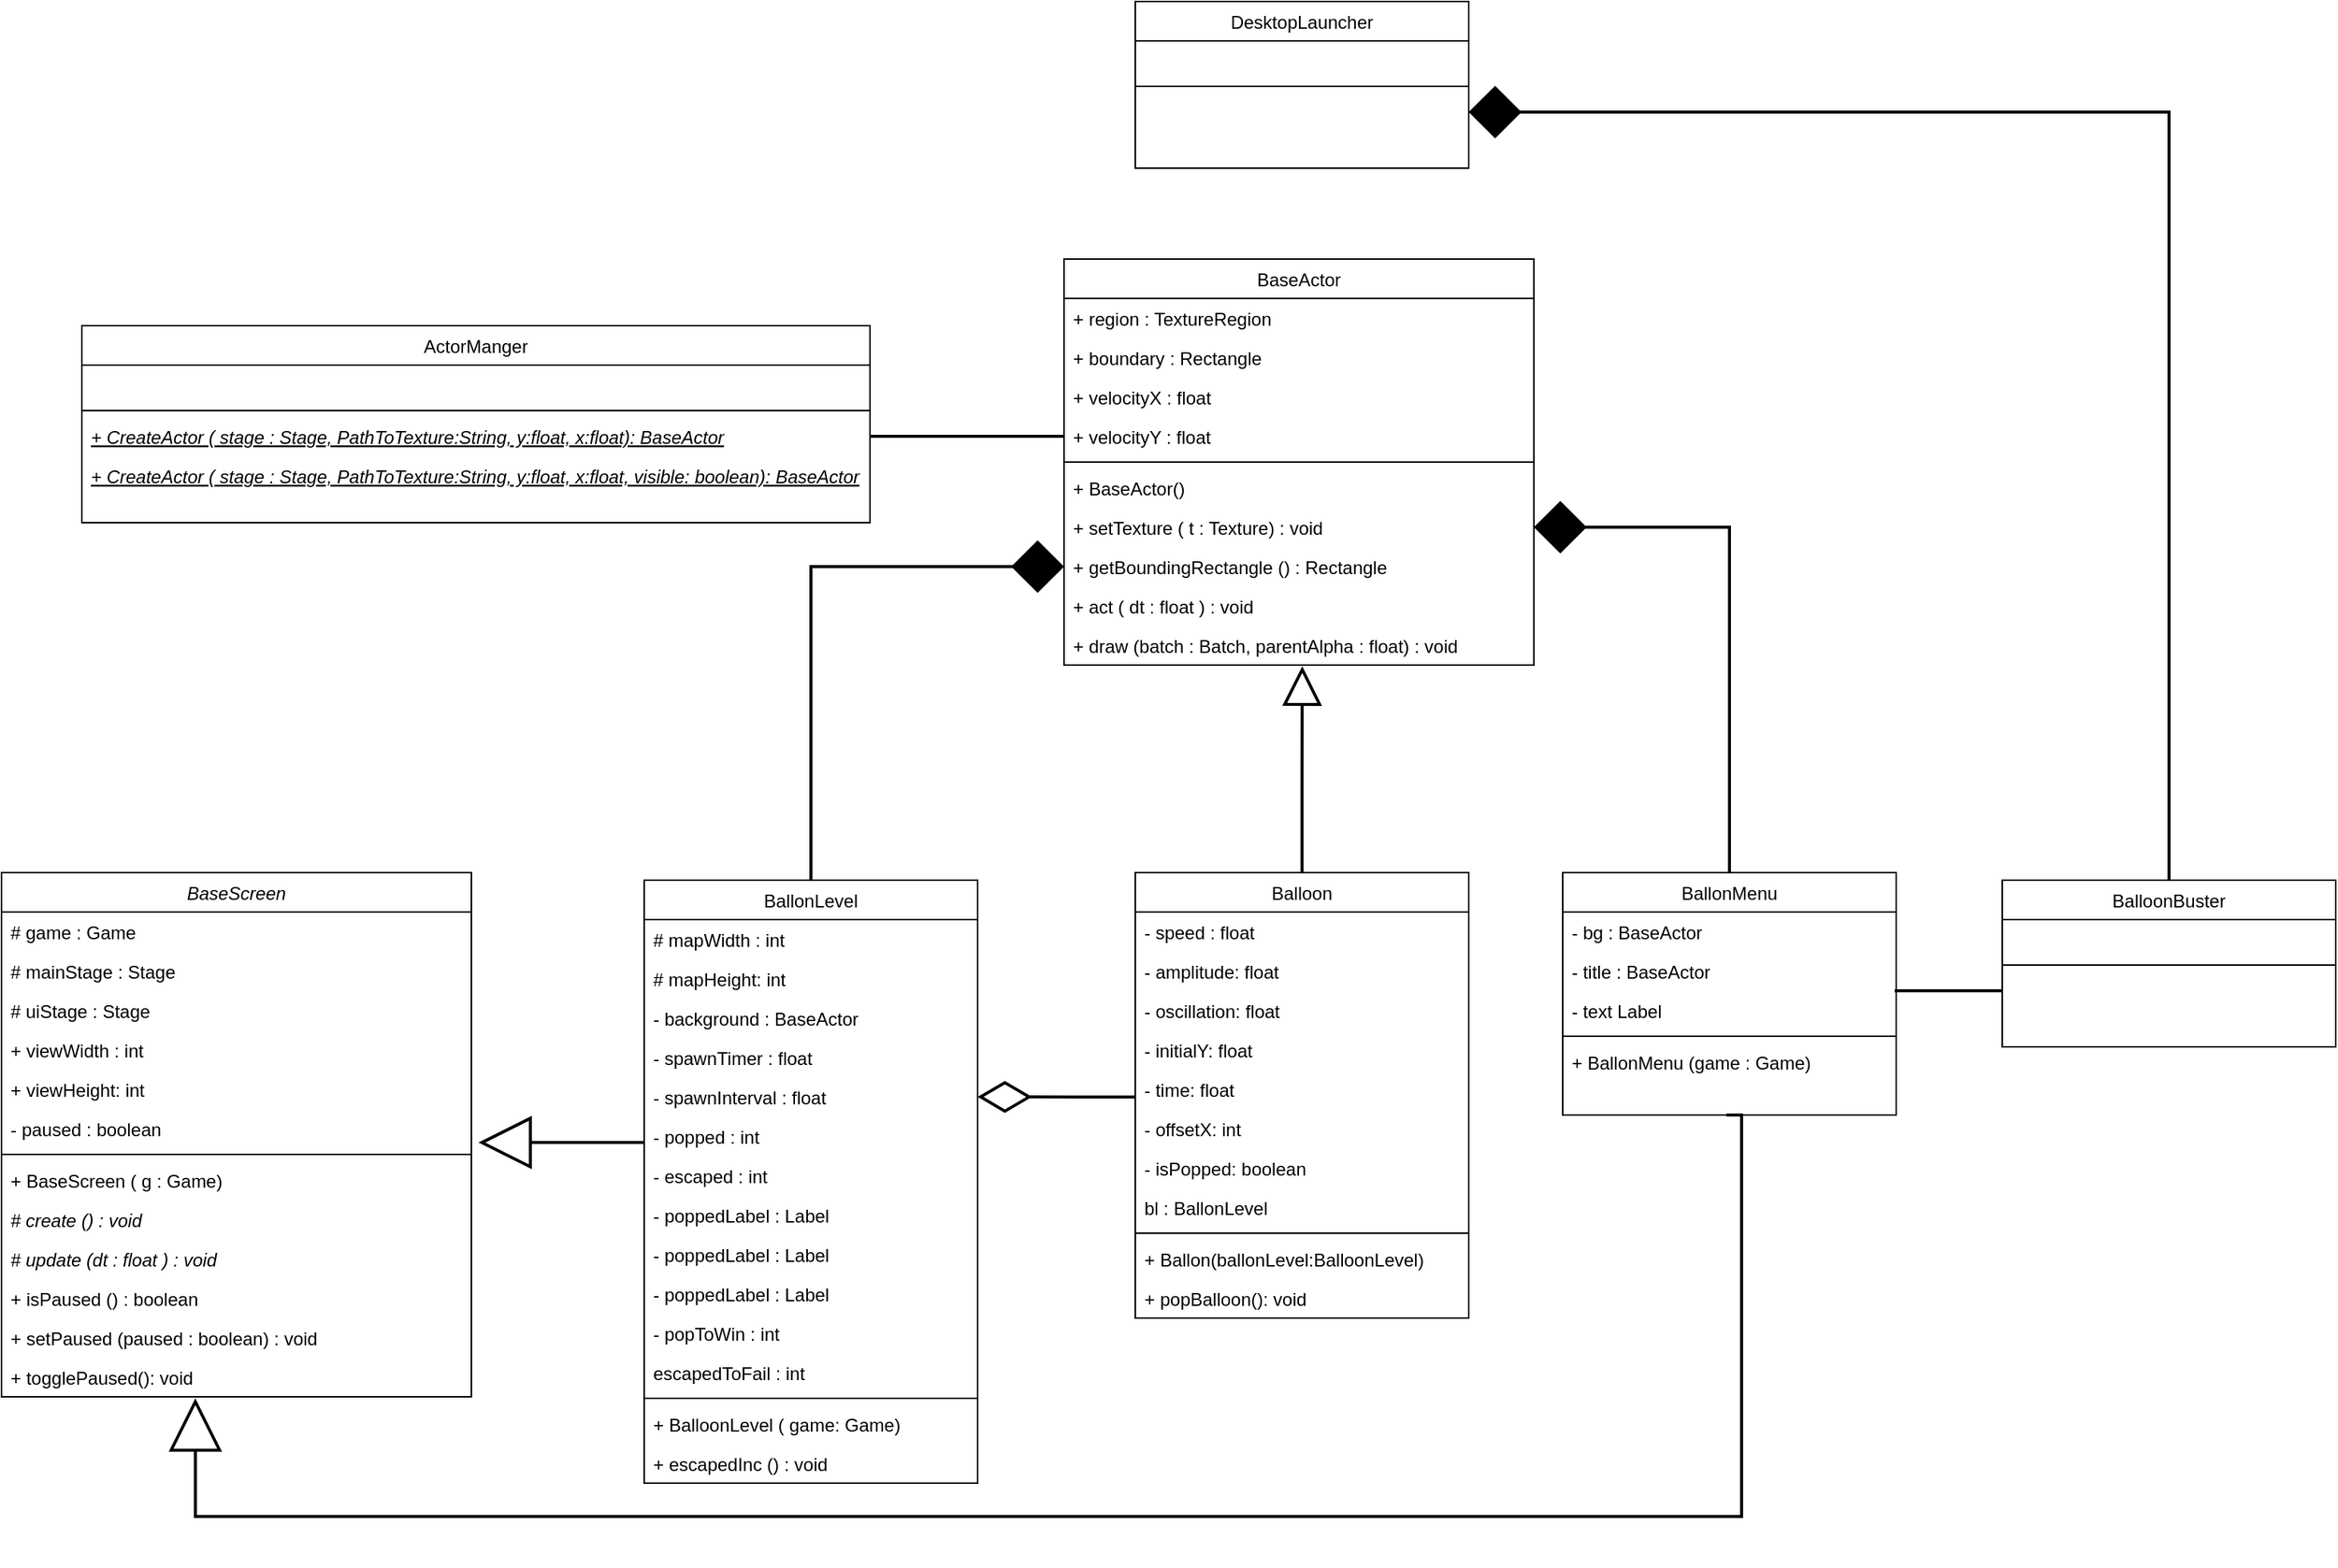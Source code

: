 <mxfile version="14.1.8" type="device"><diagram id="C5RBs43oDa-KdzZeNtuy" name="Class Diagram"><mxGraphModel dx="620" dy="2019" grid="1" gridSize="10" guides="1" tooltips="1" connect="1" arrows="1" fold="1" page="1" pageScale="1" pageWidth="827" pageHeight="1169" math="0" shadow="0"><root><mxCell id="WIyWlLk6GJQsqaUBKTNV-0"/><mxCell id="WIyWlLk6GJQsqaUBKTNV-1" parent="WIyWlLk6GJQsqaUBKTNV-0"/><mxCell id="-4Z1oU5VyTWTx1FfSNbP-3" value="ActorManger" style="swimlane;fontStyle=0;align=center;verticalAlign=top;childLayout=stackLayout;horizontal=1;startSize=26;horizontalStack=0;resizeParent=1;resizeLast=0;collapsible=1;marginBottom=0;rounded=0;shadow=0;strokeWidth=1;" vertex="1" parent="WIyWlLk6GJQsqaUBKTNV-1"><mxGeometry x="973" y="-246" width="520" height="130" as="geometry"><mxRectangle x="230" y="140" width="160" height="26" as="alternateBounds"/></mxGeometry></mxCell><mxCell id="-4Z1oU5VyTWTx1FfSNbP-4" value=" " style="text;align=left;verticalAlign=top;spacingLeft=4;spacingRight=4;overflow=hidden;rotatable=0;points=[[0,0.5],[1,0.5]];portConstraint=eastwest;rounded=0;shadow=0;html=0;" vertex="1" parent="-4Z1oU5VyTWTx1FfSNbP-3"><mxGeometry y="26" width="520" height="26" as="geometry"/></mxCell><mxCell id="-4Z1oU5VyTWTx1FfSNbP-5" value="" style="line;html=1;strokeWidth=1;align=left;verticalAlign=middle;spacingTop=-1;spacingLeft=3;spacingRight=3;rotatable=0;labelPosition=right;points=[];portConstraint=eastwest;" vertex="1" parent="-4Z1oU5VyTWTx1FfSNbP-3"><mxGeometry y="52" width="520" height="8" as="geometry"/></mxCell><mxCell id="-4Z1oU5VyTWTx1FfSNbP-6" value="+ CreateActor ( stage : Stage, PathToTexture:String, y:float, x:float): BaseActor" style="text;align=left;verticalAlign=top;spacingLeft=4;spacingRight=4;overflow=hidden;rotatable=0;points=[[0,0.5],[1,0.5]];portConstraint=eastwest;fontStyle=6;" vertex="1" parent="-4Z1oU5VyTWTx1FfSNbP-3"><mxGeometry y="60" width="520" height="26" as="geometry"/></mxCell><mxCell id="-4Z1oU5VyTWTx1FfSNbP-7" value="+ CreateActor ( stage : Stage, PathToTexture:String, y:float, x:float, visible: boolean): BaseActor" style="text;align=left;verticalAlign=top;spacingLeft=4;spacingRight=4;overflow=hidden;rotatable=0;points=[[0,0.5],[1,0.5]];portConstraint=eastwest;fontStyle=6;" vertex="1" parent="-4Z1oU5VyTWTx1FfSNbP-3"><mxGeometry y="86" width="520" height="26" as="geometry"/></mxCell><mxCell id="-4Z1oU5VyTWTx1FfSNbP-8" style="edgeStyle=orthogonalEdgeStyle;rounded=0;orthogonalLoop=1;jettySize=auto;html=1;exitX=0.5;exitY=0;exitDx=0;exitDy=0;entryX=0.507;entryY=1.028;entryDx=0;entryDy=0;entryPerimeter=0;endArrow=block;endFill=0;strokeWidth=2;endSize=21;" edge="1" parent="WIyWlLk6GJQsqaUBKTNV-1" source="-4Z1oU5VyTWTx1FfSNbP-9" target="-4Z1oU5VyTWTx1FfSNbP-61"><mxGeometry relative="1" as="geometry"/></mxCell><mxCell id="-4Z1oU5VyTWTx1FfSNbP-9" value="Balloon" style="swimlane;fontStyle=0;align=center;verticalAlign=top;childLayout=stackLayout;horizontal=1;startSize=26;horizontalStack=0;resizeParent=1;resizeLast=0;collapsible=1;marginBottom=0;rounded=0;shadow=0;strokeWidth=1;" vertex="1" parent="WIyWlLk6GJQsqaUBKTNV-1"><mxGeometry x="1668" y="115" width="220" height="294" as="geometry"><mxRectangle x="230" y="140" width="160" height="26" as="alternateBounds"/></mxGeometry></mxCell><mxCell id="-4Z1oU5VyTWTx1FfSNbP-10" value="- speed : float" style="text;align=left;verticalAlign=top;spacingLeft=4;spacingRight=4;overflow=hidden;rotatable=0;points=[[0,0.5],[1,0.5]];portConstraint=eastwest;rounded=0;shadow=0;html=0;" vertex="1" parent="-4Z1oU5VyTWTx1FfSNbP-9"><mxGeometry y="26" width="220" height="26" as="geometry"/></mxCell><mxCell id="-4Z1oU5VyTWTx1FfSNbP-11" value="- amplitude: float" style="text;align=left;verticalAlign=top;spacingLeft=4;spacingRight=4;overflow=hidden;rotatable=0;points=[[0,0.5],[1,0.5]];portConstraint=eastwest;rounded=0;shadow=0;html=0;" vertex="1" parent="-4Z1oU5VyTWTx1FfSNbP-9"><mxGeometry y="52" width="220" height="26" as="geometry"/></mxCell><mxCell id="-4Z1oU5VyTWTx1FfSNbP-12" value="- oscillation: float" style="text;align=left;verticalAlign=top;spacingLeft=4;spacingRight=4;overflow=hidden;rotatable=0;points=[[0,0.5],[1,0.5]];portConstraint=eastwest;rounded=0;shadow=0;html=0;" vertex="1" parent="-4Z1oU5VyTWTx1FfSNbP-9"><mxGeometry y="78" width="220" height="26" as="geometry"/></mxCell><mxCell id="-4Z1oU5VyTWTx1FfSNbP-13" value="- initialY: float" style="text;align=left;verticalAlign=top;spacingLeft=4;spacingRight=4;overflow=hidden;rotatable=0;points=[[0,0.5],[1,0.5]];portConstraint=eastwest;rounded=0;shadow=0;html=0;" vertex="1" parent="-4Z1oU5VyTWTx1FfSNbP-9"><mxGeometry y="104" width="220" height="26" as="geometry"/></mxCell><mxCell id="-4Z1oU5VyTWTx1FfSNbP-14" value="- time: float" style="text;align=left;verticalAlign=top;spacingLeft=4;spacingRight=4;overflow=hidden;rotatable=0;points=[[0,0.5],[1,0.5]];portConstraint=eastwest;rounded=0;shadow=0;html=0;" vertex="1" parent="-4Z1oU5VyTWTx1FfSNbP-9"><mxGeometry y="130" width="220" height="26" as="geometry"/></mxCell><mxCell id="-4Z1oU5VyTWTx1FfSNbP-15" value="- offsetX: int" style="text;align=left;verticalAlign=top;spacingLeft=4;spacingRight=4;overflow=hidden;rotatable=0;points=[[0,0.5],[1,0.5]];portConstraint=eastwest;rounded=0;shadow=0;html=0;" vertex="1" parent="-4Z1oU5VyTWTx1FfSNbP-9"><mxGeometry y="156" width="220" height="26" as="geometry"/></mxCell><mxCell id="-4Z1oU5VyTWTx1FfSNbP-16" value="- isPopped: boolean" style="text;align=left;verticalAlign=top;spacingLeft=4;spacingRight=4;overflow=hidden;rotatable=0;points=[[0,0.5],[1,0.5]];portConstraint=eastwest;rounded=0;shadow=0;html=0;" vertex="1" parent="-4Z1oU5VyTWTx1FfSNbP-9"><mxGeometry y="182" width="220" height="26" as="geometry"/></mxCell><mxCell id="-4Z1oU5VyTWTx1FfSNbP-17" value="bl : BallonLevel" style="text;align=left;verticalAlign=top;spacingLeft=4;spacingRight=4;overflow=hidden;rotatable=0;points=[[0,0.5],[1,0.5]];portConstraint=eastwest;rounded=0;shadow=0;html=0;" vertex="1" parent="-4Z1oU5VyTWTx1FfSNbP-9"><mxGeometry y="208" width="220" height="26" as="geometry"/></mxCell><mxCell id="-4Z1oU5VyTWTx1FfSNbP-18" value="" style="line;html=1;strokeWidth=1;align=left;verticalAlign=middle;spacingTop=-1;spacingLeft=3;spacingRight=3;rotatable=0;labelPosition=right;points=[];portConstraint=eastwest;" vertex="1" parent="-4Z1oU5VyTWTx1FfSNbP-9"><mxGeometry y="234" width="220" height="8" as="geometry"/></mxCell><mxCell id="-4Z1oU5VyTWTx1FfSNbP-19" value="+ Ballon(ballonLevel:BalloonLevel) " style="text;align=left;verticalAlign=top;spacingLeft=4;spacingRight=4;overflow=hidden;rotatable=0;points=[[0,0.5],[1,0.5]];portConstraint=eastwest;fontStyle=0;" vertex="1" parent="-4Z1oU5VyTWTx1FfSNbP-9"><mxGeometry y="242" width="220" height="26" as="geometry"/></mxCell><mxCell id="-4Z1oU5VyTWTx1FfSNbP-20" value="+ popBalloon(): void" style="text;align=left;verticalAlign=top;spacingLeft=4;spacingRight=4;overflow=hidden;rotatable=0;points=[[0,0.5],[1,0.5]];portConstraint=eastwest;fontStyle=0;" vertex="1" parent="-4Z1oU5VyTWTx1FfSNbP-9"><mxGeometry y="268" width="220" height="26" as="geometry"/></mxCell><mxCell id="-4Z1oU5VyTWTx1FfSNbP-21" style="edgeStyle=orthogonalEdgeStyle;rounded=0;orthogonalLoop=1;jettySize=auto;html=1;exitX=0.5;exitY=0;exitDx=0;exitDy=0;entryX=1;entryY=0.5;entryDx=0;entryDy=0;endArrow=diamond;endFill=1;endSize=30;strokeWidth=2;" edge="1" parent="WIyWlLk6GJQsqaUBKTNV-1" source="-4Z1oU5VyTWTx1FfSNbP-22" target="-4Z1oU5VyTWTx1FfSNbP-79"><mxGeometry relative="1" as="geometry"/></mxCell><mxCell id="-4Z1oU5VyTWTx1FfSNbP-22" value="BalloonBuster" style="swimlane;fontStyle=0;align=center;verticalAlign=top;childLayout=stackLayout;horizontal=1;startSize=26;horizontalStack=0;resizeParent=1;resizeLast=0;collapsible=1;marginBottom=0;rounded=0;shadow=0;strokeWidth=1;" vertex="1" parent="WIyWlLk6GJQsqaUBKTNV-1"><mxGeometry x="2240" y="120" width="220" height="110" as="geometry"><mxRectangle x="230" y="140" width="160" height="26" as="alternateBounds"/></mxGeometry></mxCell><mxCell id="-4Z1oU5VyTWTx1FfSNbP-23" value=" " style="text;align=left;verticalAlign=top;spacingLeft=4;spacingRight=4;overflow=hidden;rotatable=0;points=[[0,0.5],[1,0.5]];portConstraint=eastwest;rounded=0;shadow=0;html=0;" vertex="1" parent="-4Z1oU5VyTWTx1FfSNbP-22"><mxGeometry y="26" width="220" height="26" as="geometry"/></mxCell><mxCell id="-4Z1oU5VyTWTx1FfSNbP-24" value="" style="line;html=1;strokeWidth=1;align=left;verticalAlign=middle;spacingTop=-1;spacingLeft=3;spacingRight=3;rotatable=0;labelPosition=right;points=[];portConstraint=eastwest;" vertex="1" parent="-4Z1oU5VyTWTx1FfSNbP-22"><mxGeometry y="52" width="220" height="8" as="geometry"/></mxCell><mxCell id="-4Z1oU5VyTWTx1FfSNbP-25" value=" " style="text;align=left;verticalAlign=top;spacingLeft=4;spacingRight=4;overflow=hidden;rotatable=0;points=[[0,0.5],[1,0.5]];portConstraint=eastwest;fontStyle=0;" vertex="1" parent="-4Z1oU5VyTWTx1FfSNbP-22"><mxGeometry y="60" width="220" height="26" as="geometry"/></mxCell><mxCell id="-4Z1oU5VyTWTx1FfSNbP-26" style="edgeStyle=orthogonalEdgeStyle;rounded=0;orthogonalLoop=1;jettySize=auto;html=1;exitX=0.5;exitY=0;exitDx=0;exitDy=0;entryX=0;entryY=0.5;entryDx=0;entryDy=0;endArrow=diamond;endFill=1;endSize=30;strokeWidth=2;" edge="1" parent="WIyWlLk6GJQsqaUBKTNV-1" source="-4Z1oU5VyTWTx1FfSNbP-27" target="-4Z1oU5VyTWTx1FfSNbP-59"><mxGeometry relative="1" as="geometry"/></mxCell><mxCell id="-4Z1oU5VyTWTx1FfSNbP-27" value="BallonLevel" style="swimlane;fontStyle=0;align=center;verticalAlign=top;childLayout=stackLayout;horizontal=1;startSize=26;horizontalStack=0;resizeParent=1;resizeLast=0;collapsible=1;marginBottom=0;rounded=0;shadow=0;strokeWidth=1;" vertex="1" parent="WIyWlLk6GJQsqaUBKTNV-1"><mxGeometry x="1344" y="120" width="220" height="398" as="geometry"><mxRectangle x="230" y="140" width="160" height="26" as="alternateBounds"/></mxGeometry></mxCell><mxCell id="-4Z1oU5VyTWTx1FfSNbP-28" value="# mapWidth : int" style="text;align=left;verticalAlign=top;spacingLeft=4;spacingRight=4;overflow=hidden;rotatable=0;points=[[0,0.5],[1,0.5]];portConstraint=eastwest;rounded=0;shadow=0;html=0;" vertex="1" parent="-4Z1oU5VyTWTx1FfSNbP-27"><mxGeometry y="26" width="220" height="26" as="geometry"/></mxCell><mxCell id="-4Z1oU5VyTWTx1FfSNbP-29" value="# mapHeight: int" style="text;align=left;verticalAlign=top;spacingLeft=4;spacingRight=4;overflow=hidden;rotatable=0;points=[[0,0.5],[1,0.5]];portConstraint=eastwest;rounded=0;shadow=0;html=0;" vertex="1" parent="-4Z1oU5VyTWTx1FfSNbP-27"><mxGeometry y="52" width="220" height="26" as="geometry"/></mxCell><mxCell id="-4Z1oU5VyTWTx1FfSNbP-30" value="- background : BaseActor" style="text;align=left;verticalAlign=top;spacingLeft=4;spacingRight=4;overflow=hidden;rotatable=0;points=[[0,0.5],[1,0.5]];portConstraint=eastwest;rounded=0;shadow=0;html=0;" vertex="1" parent="-4Z1oU5VyTWTx1FfSNbP-27"><mxGeometry y="78" width="220" height="26" as="geometry"/></mxCell><mxCell id="-4Z1oU5VyTWTx1FfSNbP-31" value="- spawnTimer : float" style="text;align=left;verticalAlign=top;spacingLeft=4;spacingRight=4;overflow=hidden;rotatable=0;points=[[0,0.5],[1,0.5]];portConstraint=eastwest;rounded=0;shadow=0;html=0;" vertex="1" parent="-4Z1oU5VyTWTx1FfSNbP-27"><mxGeometry y="104" width="220" height="26" as="geometry"/></mxCell><mxCell id="-4Z1oU5VyTWTx1FfSNbP-32" value="- spawnInterval : float" style="text;align=left;verticalAlign=top;spacingLeft=4;spacingRight=4;overflow=hidden;rotatable=0;points=[[0,0.5],[1,0.5]];portConstraint=eastwest;rounded=0;shadow=0;html=0;" vertex="1" parent="-4Z1oU5VyTWTx1FfSNbP-27"><mxGeometry y="130" width="220" height="26" as="geometry"/></mxCell><mxCell id="-4Z1oU5VyTWTx1FfSNbP-33" value="- popped : int" style="text;align=left;verticalAlign=top;spacingLeft=4;spacingRight=4;overflow=hidden;rotatable=0;points=[[0,0.5],[1,0.5]];portConstraint=eastwest;rounded=0;shadow=0;html=0;" vertex="1" parent="-4Z1oU5VyTWTx1FfSNbP-27"><mxGeometry y="156" width="220" height="26" as="geometry"/></mxCell><mxCell id="-4Z1oU5VyTWTx1FfSNbP-34" value="- escaped : int" style="text;align=left;verticalAlign=top;spacingLeft=4;spacingRight=4;overflow=hidden;rotatable=0;points=[[0,0.5],[1,0.5]];portConstraint=eastwest;rounded=0;shadow=0;html=0;" vertex="1" parent="-4Z1oU5VyTWTx1FfSNbP-27"><mxGeometry y="182" width="220" height="26" as="geometry"/></mxCell><mxCell id="-4Z1oU5VyTWTx1FfSNbP-35" value="- poppedLabel : Label" style="text;align=left;verticalAlign=top;spacingLeft=4;spacingRight=4;overflow=hidden;rotatable=0;points=[[0,0.5],[1,0.5]];portConstraint=eastwest;rounded=0;shadow=0;html=0;" vertex="1" parent="-4Z1oU5VyTWTx1FfSNbP-27"><mxGeometry y="208" width="220" height="26" as="geometry"/></mxCell><mxCell id="-4Z1oU5VyTWTx1FfSNbP-36" value="- poppedLabel : Label" style="text;align=left;verticalAlign=top;spacingLeft=4;spacingRight=4;overflow=hidden;rotatable=0;points=[[0,0.5],[1,0.5]];portConstraint=eastwest;rounded=0;shadow=0;html=0;" vertex="1" parent="-4Z1oU5VyTWTx1FfSNbP-27"><mxGeometry y="234" width="220" height="26" as="geometry"/></mxCell><mxCell id="-4Z1oU5VyTWTx1FfSNbP-37" value="- poppedLabel : Label" style="text;align=left;verticalAlign=top;spacingLeft=4;spacingRight=4;overflow=hidden;rotatable=0;points=[[0,0.5],[1,0.5]];portConstraint=eastwest;rounded=0;shadow=0;html=0;" vertex="1" parent="-4Z1oU5VyTWTx1FfSNbP-27"><mxGeometry y="260" width="220" height="26" as="geometry"/></mxCell><mxCell id="-4Z1oU5VyTWTx1FfSNbP-38" value="- popToWin : int" style="text;align=left;verticalAlign=top;spacingLeft=4;spacingRight=4;overflow=hidden;rotatable=0;points=[[0,0.5],[1,0.5]];portConstraint=eastwest;rounded=0;shadow=0;html=0;" vertex="1" parent="-4Z1oU5VyTWTx1FfSNbP-27"><mxGeometry y="286" width="220" height="26" as="geometry"/></mxCell><mxCell id="-4Z1oU5VyTWTx1FfSNbP-39" value="escapedToFail : int" style="text;align=left;verticalAlign=top;spacingLeft=4;spacingRight=4;overflow=hidden;rotatable=0;points=[[0,0.5],[1,0.5]];portConstraint=eastwest;rounded=0;shadow=0;html=0;" vertex="1" parent="-4Z1oU5VyTWTx1FfSNbP-27"><mxGeometry y="312" width="220" height="26" as="geometry"/></mxCell><mxCell id="-4Z1oU5VyTWTx1FfSNbP-40" value="" style="line;html=1;strokeWidth=1;align=left;verticalAlign=middle;spacingTop=-1;spacingLeft=3;spacingRight=3;rotatable=0;labelPosition=right;points=[];portConstraint=eastwest;" vertex="1" parent="-4Z1oU5VyTWTx1FfSNbP-27"><mxGeometry y="338" width="220" height="8" as="geometry"/></mxCell><mxCell id="-4Z1oU5VyTWTx1FfSNbP-41" value="+ BalloonLevel ( game: Game)" style="text;align=left;verticalAlign=top;spacingLeft=4;spacingRight=4;overflow=hidden;rotatable=0;points=[[0,0.5],[1,0.5]];portConstraint=eastwest;fontStyle=0;" vertex="1" parent="-4Z1oU5VyTWTx1FfSNbP-27"><mxGeometry y="346" width="220" height="26" as="geometry"/></mxCell><mxCell id="-4Z1oU5VyTWTx1FfSNbP-42" value="+ escapedInc () : void" style="text;align=left;verticalAlign=top;spacingLeft=4;spacingRight=4;overflow=hidden;rotatable=0;points=[[0,0.5],[1,0.5]];portConstraint=eastwest;fontStyle=0;" vertex="1" parent="-4Z1oU5VyTWTx1FfSNbP-27"><mxGeometry y="372" width="220" height="26" as="geometry"/></mxCell><mxCell id="-4Z1oU5VyTWTx1FfSNbP-43" style="edgeStyle=orthogonalEdgeStyle;rounded=0;orthogonalLoop=1;jettySize=auto;html=1;exitX=0.5;exitY=0;exitDx=0;exitDy=0;entryX=1;entryY=0.5;entryDx=0;entryDy=0;endArrow=diamond;endFill=1;endSize=30;strokeWidth=2;" edge="1" parent="WIyWlLk6GJQsqaUBKTNV-1" source="-4Z1oU5VyTWTx1FfSNbP-45" target="-4Z1oU5VyTWTx1FfSNbP-58"><mxGeometry relative="1" as="geometry"/></mxCell><mxCell id="-4Z1oU5VyTWTx1FfSNbP-44" style="edgeStyle=orthogonalEdgeStyle;rounded=0;orthogonalLoop=1;jettySize=auto;html=1;exitX=0.5;exitY=1;exitDx=0;exitDy=0;entryX=0.419;entryY=1.038;entryDx=0;entryDy=0;entryPerimeter=0;endArrow=block;endFill=0;endSize=30;strokeWidth=2;" edge="1" parent="WIyWlLk6GJQsqaUBKTNV-1"><mxGeometry relative="1" as="geometry"><Array as="points"><mxPoint x="2068" y="275"/><mxPoint x="2068" y="540"/><mxPoint x="1048" y="540"/></Array><mxPoint x="2058" y="275" as="sourcePoint"/><mxPoint x="1047.89" y="461.988" as="targetPoint"/></mxGeometry></mxCell><mxCell id="-4Z1oU5VyTWTx1FfSNbP-45" value="BallonMenu" style="swimlane;fontStyle=0;align=center;verticalAlign=top;childLayout=stackLayout;horizontal=1;startSize=26;horizontalStack=0;resizeParent=1;resizeLast=0;collapsible=1;marginBottom=0;rounded=0;shadow=0;strokeWidth=1;" vertex="1" parent="WIyWlLk6GJQsqaUBKTNV-1"><mxGeometry x="1950" y="115" width="220" height="160" as="geometry"><mxRectangle x="230" y="140" width="160" height="26" as="alternateBounds"/></mxGeometry></mxCell><mxCell id="-4Z1oU5VyTWTx1FfSNbP-46" value="- bg : BaseActor" style="text;align=left;verticalAlign=top;spacingLeft=4;spacingRight=4;overflow=hidden;rotatable=0;points=[[0,0.5],[1,0.5]];portConstraint=eastwest;rounded=0;shadow=0;html=0;" vertex="1" parent="-4Z1oU5VyTWTx1FfSNbP-45"><mxGeometry y="26" width="220" height="26" as="geometry"/></mxCell><mxCell id="-4Z1oU5VyTWTx1FfSNbP-47" value="- title : BaseActor" style="text;align=left;verticalAlign=top;spacingLeft=4;spacingRight=4;overflow=hidden;rotatable=0;points=[[0,0.5],[1,0.5]];portConstraint=eastwest;rounded=0;shadow=0;html=0;" vertex="1" parent="-4Z1oU5VyTWTx1FfSNbP-45"><mxGeometry y="52" width="220" height="26" as="geometry"/></mxCell><mxCell id="-4Z1oU5VyTWTx1FfSNbP-48" value="- text Label " style="text;align=left;verticalAlign=top;spacingLeft=4;spacingRight=4;overflow=hidden;rotatable=0;points=[[0,0.5],[1,0.5]];portConstraint=eastwest;rounded=0;shadow=0;html=0;" vertex="1" parent="-4Z1oU5VyTWTx1FfSNbP-45"><mxGeometry y="78" width="220" height="26" as="geometry"/></mxCell><mxCell id="-4Z1oU5VyTWTx1FfSNbP-49" value="" style="line;html=1;strokeWidth=1;align=left;verticalAlign=middle;spacingTop=-1;spacingLeft=3;spacingRight=3;rotatable=0;labelPosition=right;points=[];portConstraint=eastwest;" vertex="1" parent="-4Z1oU5VyTWTx1FfSNbP-45"><mxGeometry y="104" width="220" height="8" as="geometry"/></mxCell><mxCell id="-4Z1oU5VyTWTx1FfSNbP-50" value="+ BallonMenu (game : Game)" style="text;align=left;verticalAlign=top;spacingLeft=4;spacingRight=4;overflow=hidden;rotatable=0;points=[[0,0.5],[1,0.5]];portConstraint=eastwest;fontStyle=0;" vertex="1" parent="-4Z1oU5VyTWTx1FfSNbP-45"><mxGeometry y="112" width="220" height="26" as="geometry"/></mxCell><mxCell id="-4Z1oU5VyTWTx1FfSNbP-51" value="BaseActor" style="swimlane;fontStyle=0;align=center;verticalAlign=top;childLayout=stackLayout;horizontal=1;startSize=26;horizontalStack=0;resizeParent=1;resizeLast=0;collapsible=1;marginBottom=0;rounded=0;shadow=0;strokeWidth=1;" vertex="1" parent="WIyWlLk6GJQsqaUBKTNV-1"><mxGeometry x="1621" y="-290" width="310" height="268" as="geometry"><mxRectangle x="230" y="140" width="160" height="26" as="alternateBounds"/></mxGeometry></mxCell><mxCell id="-4Z1oU5VyTWTx1FfSNbP-52" value="+ region : TextureRegion" style="text;align=left;verticalAlign=top;spacingLeft=4;spacingRight=4;overflow=hidden;rotatable=0;points=[[0,0.5],[1,0.5]];portConstraint=eastwest;rounded=0;shadow=0;html=0;" vertex="1" parent="-4Z1oU5VyTWTx1FfSNbP-51"><mxGeometry y="26" width="310" height="26" as="geometry"/></mxCell><mxCell id="-4Z1oU5VyTWTx1FfSNbP-53" value="+ boundary : Rectangle" style="text;align=left;verticalAlign=top;spacingLeft=4;spacingRight=4;overflow=hidden;rotatable=0;points=[[0,0.5],[1,0.5]];portConstraint=eastwest;rounded=0;shadow=0;html=0;" vertex="1" parent="-4Z1oU5VyTWTx1FfSNbP-51"><mxGeometry y="52" width="310" height="26" as="geometry"/></mxCell><mxCell id="-4Z1oU5VyTWTx1FfSNbP-54" value="+ velocityX : float" style="text;align=left;verticalAlign=top;spacingLeft=4;spacingRight=4;overflow=hidden;rotatable=0;points=[[0,0.5],[1,0.5]];portConstraint=eastwest;rounded=0;shadow=0;html=0;" vertex="1" parent="-4Z1oU5VyTWTx1FfSNbP-51"><mxGeometry y="78" width="310" height="26" as="geometry"/></mxCell><mxCell id="-4Z1oU5VyTWTx1FfSNbP-55" value="+ velocityY : float" style="text;align=left;verticalAlign=top;spacingLeft=4;spacingRight=4;overflow=hidden;rotatable=0;points=[[0,0.5],[1,0.5]];portConstraint=eastwest;rounded=0;shadow=0;html=0;" vertex="1" parent="-4Z1oU5VyTWTx1FfSNbP-51"><mxGeometry y="104" width="310" height="26" as="geometry"/></mxCell><mxCell id="-4Z1oU5VyTWTx1FfSNbP-56" value="" style="line;html=1;strokeWidth=1;align=left;verticalAlign=middle;spacingTop=-1;spacingLeft=3;spacingRight=3;rotatable=0;labelPosition=right;points=[];portConstraint=eastwest;" vertex="1" parent="-4Z1oU5VyTWTx1FfSNbP-51"><mxGeometry y="130" width="310" height="8" as="geometry"/></mxCell><mxCell id="-4Z1oU5VyTWTx1FfSNbP-57" value="+ BaseActor()" style="text;align=left;verticalAlign=top;spacingLeft=4;spacingRight=4;overflow=hidden;rotatable=0;points=[[0,0.5],[1,0.5]];portConstraint=eastwest;fontStyle=0;" vertex="1" parent="-4Z1oU5VyTWTx1FfSNbP-51"><mxGeometry y="138" width="310" height="26" as="geometry"/></mxCell><mxCell id="-4Z1oU5VyTWTx1FfSNbP-58" value="+ setTexture ( t : Texture) : void" style="text;align=left;verticalAlign=top;spacingLeft=4;spacingRight=4;overflow=hidden;rotatable=0;points=[[0,0.5],[1,0.5]];portConstraint=eastwest;fontStyle=0;" vertex="1" parent="-4Z1oU5VyTWTx1FfSNbP-51"><mxGeometry y="164" width="310" height="26" as="geometry"/></mxCell><mxCell id="-4Z1oU5VyTWTx1FfSNbP-59" value="+ getBoundingRectangle () : Rectangle" style="text;align=left;verticalAlign=top;spacingLeft=4;spacingRight=4;overflow=hidden;rotatable=0;points=[[0,0.5],[1,0.5]];portConstraint=eastwest;fontStyle=0;" vertex="1" parent="-4Z1oU5VyTWTx1FfSNbP-51"><mxGeometry y="190" width="310" height="26" as="geometry"/></mxCell><mxCell id="-4Z1oU5VyTWTx1FfSNbP-60" value="+ act ( dt : float ) : void" style="text;align=left;verticalAlign=top;spacingLeft=4;spacingRight=4;overflow=hidden;rotatable=0;points=[[0,0.5],[1,0.5]];portConstraint=eastwest;fontStyle=0;" vertex="1" parent="-4Z1oU5VyTWTx1FfSNbP-51"><mxGeometry y="216" width="310" height="26" as="geometry"/></mxCell><mxCell id="-4Z1oU5VyTWTx1FfSNbP-61" value="+ draw (batch : Batch, parentAlpha : float) : void" style="text;align=left;verticalAlign=top;spacingLeft=4;spacingRight=4;overflow=hidden;rotatable=0;points=[[0,0.5],[1,0.5]];portConstraint=eastwest;fontStyle=0;" vertex="1" parent="-4Z1oU5VyTWTx1FfSNbP-51"><mxGeometry y="242" width="310" height="26" as="geometry"/></mxCell><mxCell id="-4Z1oU5VyTWTx1FfSNbP-62" value="BaseScreen" style="swimlane;fontStyle=2;align=center;verticalAlign=top;childLayout=stackLayout;horizontal=1;startSize=26;horizontalStack=0;resizeParent=1;resizeLast=0;collapsible=1;marginBottom=0;rounded=0;shadow=0;strokeWidth=1;" vertex="1" parent="WIyWlLk6GJQsqaUBKTNV-1"><mxGeometry x="920" y="115" width="310" height="346" as="geometry"><mxRectangle x="230" y="140" width="160" height="26" as="alternateBounds"/></mxGeometry></mxCell><mxCell id="-4Z1oU5VyTWTx1FfSNbP-63" value="# game : Game" style="text;align=left;verticalAlign=top;spacingLeft=4;spacingRight=4;overflow=hidden;rotatable=0;points=[[0,0.5],[1,0.5]];portConstraint=eastwest;rounded=0;shadow=0;html=0;" vertex="1" parent="-4Z1oU5VyTWTx1FfSNbP-62"><mxGeometry y="26" width="310" height="26" as="geometry"/></mxCell><mxCell id="-4Z1oU5VyTWTx1FfSNbP-64" value="# mainStage : Stage" style="text;align=left;verticalAlign=top;spacingLeft=4;spacingRight=4;overflow=hidden;rotatable=0;points=[[0,0.5],[1,0.5]];portConstraint=eastwest;rounded=0;shadow=0;html=0;" vertex="1" parent="-4Z1oU5VyTWTx1FfSNbP-62"><mxGeometry y="52" width="310" height="26" as="geometry"/></mxCell><mxCell id="-4Z1oU5VyTWTx1FfSNbP-65" value="# uiStage : Stage" style="text;align=left;verticalAlign=top;spacingLeft=4;spacingRight=4;overflow=hidden;rotatable=0;points=[[0,0.5],[1,0.5]];portConstraint=eastwest;rounded=0;shadow=0;html=0;" vertex="1" parent="-4Z1oU5VyTWTx1FfSNbP-62"><mxGeometry y="78" width="310" height="26" as="geometry"/></mxCell><mxCell id="-4Z1oU5VyTWTx1FfSNbP-66" value="+ viewWidth : int" style="text;align=left;verticalAlign=top;spacingLeft=4;spacingRight=4;overflow=hidden;rotatable=0;points=[[0,0.5],[1,0.5]];portConstraint=eastwest;rounded=0;shadow=0;html=0;" vertex="1" parent="-4Z1oU5VyTWTx1FfSNbP-62"><mxGeometry y="104" width="310" height="26" as="geometry"/></mxCell><mxCell id="-4Z1oU5VyTWTx1FfSNbP-67" value="+ viewHeight: int" style="text;align=left;verticalAlign=top;spacingLeft=4;spacingRight=4;overflow=hidden;rotatable=0;points=[[0,0.5],[1,0.5]];portConstraint=eastwest;rounded=0;shadow=0;html=0;" vertex="1" parent="-4Z1oU5VyTWTx1FfSNbP-62"><mxGeometry y="130" width="310" height="26" as="geometry"/></mxCell><mxCell id="-4Z1oU5VyTWTx1FfSNbP-68" value="- paused : boolean" style="text;align=left;verticalAlign=top;spacingLeft=4;spacingRight=4;overflow=hidden;rotatable=0;points=[[0,0.5],[1,0.5]];portConstraint=eastwest;rounded=0;shadow=0;html=0;" vertex="1" parent="-4Z1oU5VyTWTx1FfSNbP-62"><mxGeometry y="156" width="310" height="26" as="geometry"/></mxCell><mxCell id="-4Z1oU5VyTWTx1FfSNbP-69" value="" style="line;html=1;strokeWidth=1;align=left;verticalAlign=middle;spacingTop=-1;spacingLeft=3;spacingRight=3;rotatable=0;labelPosition=right;points=[];portConstraint=eastwest;" vertex="1" parent="-4Z1oU5VyTWTx1FfSNbP-62"><mxGeometry y="182" width="310" height="8" as="geometry"/></mxCell><mxCell id="-4Z1oU5VyTWTx1FfSNbP-70" value="+ BaseScreen ( g : Game)" style="text;align=left;verticalAlign=top;spacingLeft=4;spacingRight=4;overflow=hidden;rotatable=0;points=[[0,0.5],[1,0.5]];portConstraint=eastwest;fontStyle=0;" vertex="1" parent="-4Z1oU5VyTWTx1FfSNbP-62"><mxGeometry y="190" width="310" height="26" as="geometry"/></mxCell><mxCell id="-4Z1oU5VyTWTx1FfSNbP-71" value="# create () : void" style="text;align=left;verticalAlign=top;spacingLeft=4;spacingRight=4;overflow=hidden;rotatable=0;points=[[0,0.5],[1,0.5]];portConstraint=eastwest;fontStyle=2;" vertex="1" parent="-4Z1oU5VyTWTx1FfSNbP-62"><mxGeometry y="216" width="310" height="26" as="geometry"/></mxCell><mxCell id="-4Z1oU5VyTWTx1FfSNbP-72" value="# update (dt : float ) : void" style="text;align=left;verticalAlign=top;spacingLeft=4;spacingRight=4;overflow=hidden;rotatable=0;points=[[0,0.5],[1,0.5]];portConstraint=eastwest;fontStyle=2;" vertex="1" parent="-4Z1oU5VyTWTx1FfSNbP-62"><mxGeometry y="242" width="310" height="26" as="geometry"/></mxCell><mxCell id="-4Z1oU5VyTWTx1FfSNbP-73" value="+ isPaused () : boolean" style="text;align=left;verticalAlign=top;spacingLeft=4;spacingRight=4;overflow=hidden;rotatable=0;points=[[0,0.5],[1,0.5]];portConstraint=eastwest;fontStyle=0;" vertex="1" parent="-4Z1oU5VyTWTx1FfSNbP-62"><mxGeometry y="268" width="310" height="26" as="geometry"/></mxCell><mxCell id="-4Z1oU5VyTWTx1FfSNbP-74" value="+ setPaused (paused : boolean) : void" style="text;align=left;verticalAlign=top;spacingLeft=4;spacingRight=4;overflow=hidden;rotatable=0;points=[[0,0.5],[1,0.5]];portConstraint=eastwest;fontStyle=0;" vertex="1" parent="-4Z1oU5VyTWTx1FfSNbP-62"><mxGeometry y="294" width="310" height="26" as="geometry"/></mxCell><mxCell id="-4Z1oU5VyTWTx1FfSNbP-75" value="+ togglePaused(): void" style="text;align=left;verticalAlign=top;spacingLeft=4;spacingRight=4;overflow=hidden;rotatable=0;points=[[0,0.5],[1,0.5]];portConstraint=eastwest;fontStyle=0;" vertex="1" parent="-4Z1oU5VyTWTx1FfSNbP-62"><mxGeometry y="320" width="310" height="26" as="geometry"/></mxCell><mxCell id="-4Z1oU5VyTWTx1FfSNbP-76" value="DesktopLauncher&#10;" style="swimlane;fontStyle=0;align=center;verticalAlign=top;childLayout=stackLayout;horizontal=1;startSize=26;horizontalStack=0;resizeParent=1;resizeLast=0;collapsible=1;marginBottom=0;rounded=0;shadow=0;strokeWidth=1;" vertex="1" parent="WIyWlLk6GJQsqaUBKTNV-1"><mxGeometry x="1668" y="-460" width="220" height="110" as="geometry"><mxRectangle x="230" y="140" width="160" height="26" as="alternateBounds"/></mxGeometry></mxCell><mxCell id="-4Z1oU5VyTWTx1FfSNbP-77" value=" " style="text;align=left;verticalAlign=top;spacingLeft=4;spacingRight=4;overflow=hidden;rotatable=0;points=[[0,0.5],[1,0.5]];portConstraint=eastwest;rounded=0;shadow=0;html=0;" vertex="1" parent="-4Z1oU5VyTWTx1FfSNbP-76"><mxGeometry y="26" width="220" height="26" as="geometry"/></mxCell><mxCell id="-4Z1oU5VyTWTx1FfSNbP-78" value="" style="line;html=1;strokeWidth=1;align=left;verticalAlign=middle;spacingTop=-1;spacingLeft=3;spacingRight=3;rotatable=0;labelPosition=right;points=[];portConstraint=eastwest;" vertex="1" parent="-4Z1oU5VyTWTx1FfSNbP-76"><mxGeometry y="52" width="220" height="8" as="geometry"/></mxCell><mxCell id="-4Z1oU5VyTWTx1FfSNbP-79" value=" " style="text;align=left;verticalAlign=top;spacingLeft=4;spacingRight=4;overflow=hidden;rotatable=0;points=[[0,0.5],[1,0.5]];portConstraint=eastwest;fontStyle=0;" vertex="1" parent="-4Z1oU5VyTWTx1FfSNbP-76"><mxGeometry y="60" width="220" height="26" as="geometry"/></mxCell><mxCell id="-4Z1oU5VyTWTx1FfSNbP-80" style="edgeStyle=orthogonalEdgeStyle;rounded=0;orthogonalLoop=1;jettySize=auto;html=1;exitX=1;exitY=0.5;exitDx=0;exitDy=0;endArrow=none;endFill=0;strokeWidth=2;entryX=0;entryY=0.5;entryDx=0;entryDy=0;" edge="1" parent="WIyWlLk6GJQsqaUBKTNV-1" source="-4Z1oU5VyTWTx1FfSNbP-6" target="-4Z1oU5VyTWTx1FfSNbP-55"><mxGeometry relative="1" as="geometry"><mxPoint x="1610" y="-200" as="targetPoint"/></mxGeometry></mxCell><mxCell id="-4Z1oU5VyTWTx1FfSNbP-81" style="edgeStyle=orthogonalEdgeStyle;rounded=0;orthogonalLoop=1;jettySize=auto;html=1;exitX=0.001;exitY=0.696;exitDx=0;exitDy=0;endArrow=diamondThin;endFill=0;endSize=30;strokeWidth=2;exitPerimeter=0;" edge="1" parent="WIyWlLk6GJQsqaUBKTNV-1" source="-4Z1oU5VyTWTx1FfSNbP-14" target="-4Z1oU5VyTWTx1FfSNbP-32"><mxGeometry relative="1" as="geometry"/></mxCell><mxCell id="-4Z1oU5VyTWTx1FfSNbP-82" style="edgeStyle=orthogonalEdgeStyle;rounded=0;orthogonalLoop=1;jettySize=auto;html=1;exitX=0;exitY=0.891;exitDx=0;exitDy=0;entryX=1.015;entryY=-0.224;entryDx=0;entryDy=0;entryPerimeter=0;endArrow=block;endFill=0;endSize=30;strokeWidth=2;exitPerimeter=0;" edge="1" parent="WIyWlLk6GJQsqaUBKTNV-1"><mxGeometry relative="1" as="geometry"><mxPoint x="1344" y="293.166" as="sourcePoint"/><mxPoint x="1234.65" y="293.176" as="targetPoint"/></mxGeometry></mxCell><mxCell id="-4Z1oU5VyTWTx1FfSNbP-83" style="edgeStyle=orthogonalEdgeStyle;rounded=0;orthogonalLoop=1;jettySize=auto;html=1;entryX=0;entryY=0.5;entryDx=0;entryDy=0;endArrow=none;endFill=0;endSize=30;strokeWidth=2;" edge="1" parent="WIyWlLk6GJQsqaUBKTNV-1" target="-4Z1oU5VyTWTx1FfSNbP-25"><mxGeometry relative="1" as="geometry"><mxPoint x="2169" y="193" as="sourcePoint"/><Array as="points"><mxPoint x="2169" y="193"/></Array></mxGeometry></mxCell></root></mxGraphModel></diagram></mxfile>